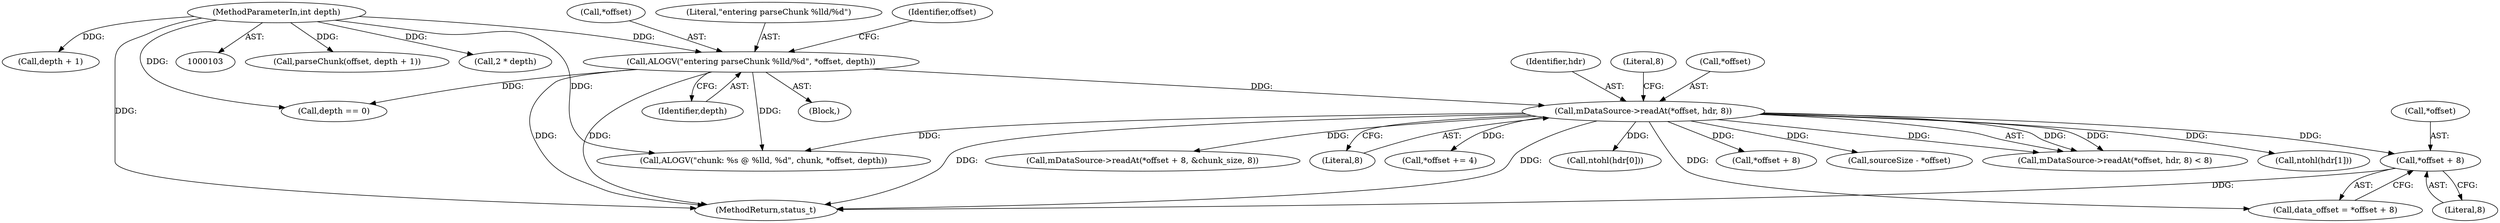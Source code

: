 digraph "0_Android_463a6f807e187828442949d1924e143cf07778c6@pointer" {
"1000141" [label="(Call,*offset + 8)"];
"1000115" [label="(Call,mDataSource->readAt(*offset, hdr, 8))"];
"1000107" [label="(Call,ALOGV(\"entering parseChunk %lld/%d\", *offset, depth))"];
"1000105" [label="(MethodParameterIn,int depth)"];
"1000116" [label="(Call,*offset)"];
"1000114" [label="(Call,mDataSource->readAt(*offset, hdr, 8) < 8)"];
"1000141" [label="(Call,*offset + 8)"];
"1000134" [label="(Call,ntohl(hdr[1]))"];
"1000118" [label="(Identifier,hdr)"];
"1000343" [label="(Call,parseChunk(offset, depth + 1))"];
"1000152" [label="(Call,mDataSource->readAt(*offset + 8, &chunk_size, 8))"];
"1000115" [label="(Call,mDataSource->readAt(*offset, hdr, 8))"];
"1000119" [label="(Literal,8)"];
"1000142" [label="(Call,*offset)"];
"1000120" [label="(Literal,8)"];
"1000105" [label="(MethodParameterIn,int depth)"];
"1000250" [label="(Call,2 * depth)"];
"1000211" [label="(Call,*offset += 4)"];
"1000127" [label="(Call,ntohl(hdr[0]))"];
"1000108" [label="(Literal,\"entering parseChunk %lld/%d\")"];
"1000144" [label="(Literal,8)"];
"1000229" [label="(Call,ALOGV(\"chunk: %s @ %lld, %d\", chunk, *offset, depth))"];
"1000345" [label="(Call,depth + 1)"];
"1000117" [label="(Identifier,offset)"];
"1000107" [label="(Call,ALOGV(\"entering parseChunk %lld/%d\", *offset, depth))"];
"1000106" [label="(Block,)"];
"1000111" [label="(Identifier,depth)"];
"1000139" [label="(Call,data_offset = *offset + 8)"];
"1002911" [label="(MethodReturn,status_t)"];
"1000153" [label="(Call,*offset + 8)"];
"1000109" [label="(Call,*offset)"];
"1000185" [label="(Call,depth == 0)"];
"1000199" [label="(Call,sourceSize - *offset)"];
"1000141" -> "1000139"  [label="AST: "];
"1000141" -> "1000144"  [label="CFG: "];
"1000142" -> "1000141"  [label="AST: "];
"1000144" -> "1000141"  [label="AST: "];
"1000139" -> "1000141"  [label="CFG: "];
"1000141" -> "1002911"  [label="DDG: "];
"1000115" -> "1000141"  [label="DDG: "];
"1000115" -> "1000114"  [label="AST: "];
"1000115" -> "1000119"  [label="CFG: "];
"1000116" -> "1000115"  [label="AST: "];
"1000118" -> "1000115"  [label="AST: "];
"1000119" -> "1000115"  [label="AST: "];
"1000120" -> "1000115"  [label="CFG: "];
"1000115" -> "1002911"  [label="DDG: "];
"1000115" -> "1002911"  [label="DDG: "];
"1000115" -> "1000114"  [label="DDG: "];
"1000115" -> "1000114"  [label="DDG: "];
"1000115" -> "1000114"  [label="DDG: "];
"1000107" -> "1000115"  [label="DDG: "];
"1000115" -> "1000127"  [label="DDG: "];
"1000115" -> "1000134"  [label="DDG: "];
"1000115" -> "1000139"  [label="DDG: "];
"1000115" -> "1000152"  [label="DDG: "];
"1000115" -> "1000153"  [label="DDG: "];
"1000115" -> "1000199"  [label="DDG: "];
"1000115" -> "1000211"  [label="DDG: "];
"1000115" -> "1000229"  [label="DDG: "];
"1000107" -> "1000106"  [label="AST: "];
"1000107" -> "1000111"  [label="CFG: "];
"1000108" -> "1000107"  [label="AST: "];
"1000109" -> "1000107"  [label="AST: "];
"1000111" -> "1000107"  [label="AST: "];
"1000117" -> "1000107"  [label="CFG: "];
"1000107" -> "1002911"  [label="DDG: "];
"1000107" -> "1002911"  [label="DDG: "];
"1000105" -> "1000107"  [label="DDG: "];
"1000107" -> "1000185"  [label="DDG: "];
"1000107" -> "1000229"  [label="DDG: "];
"1000105" -> "1000103"  [label="AST: "];
"1000105" -> "1002911"  [label="DDG: "];
"1000105" -> "1000185"  [label="DDG: "];
"1000105" -> "1000229"  [label="DDG: "];
"1000105" -> "1000250"  [label="DDG: "];
"1000105" -> "1000343"  [label="DDG: "];
"1000105" -> "1000345"  [label="DDG: "];
}
